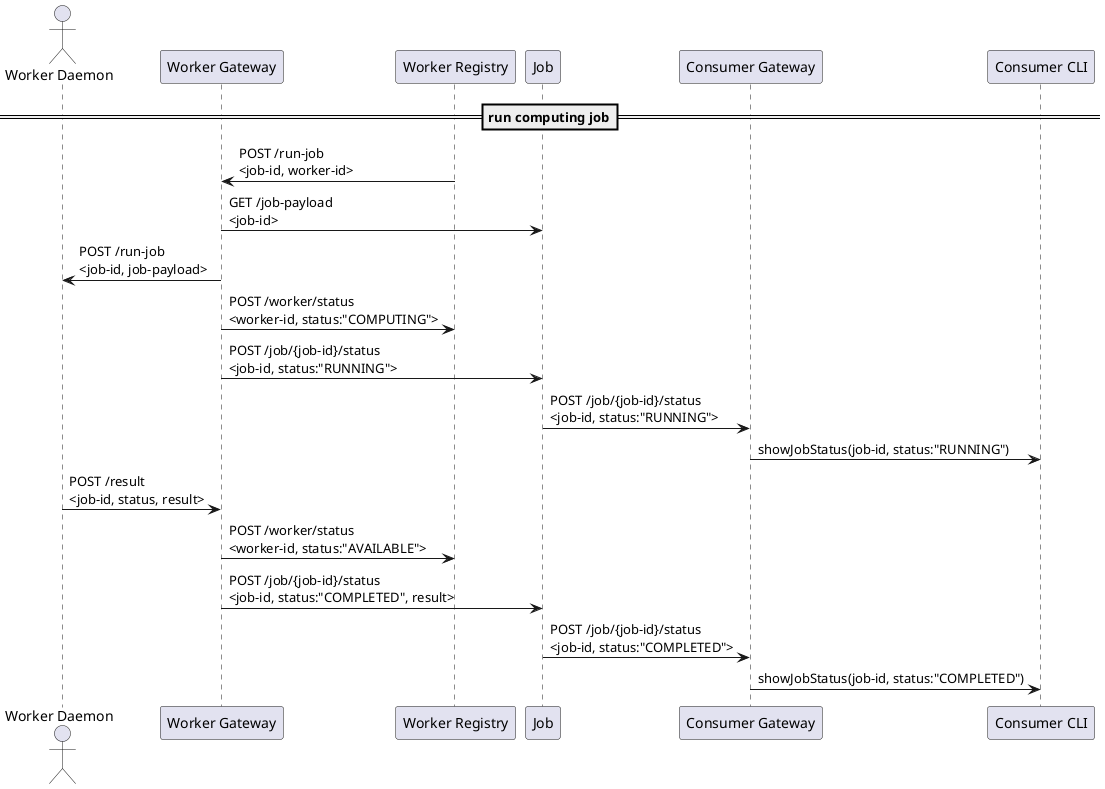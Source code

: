 @startuml run-compute-job
actor "Worker Daemon" as Worker_Daemon
participant "Worker Gateway" as Worker_Gateway
participant "Worker Registry" as Worker_Registry
participant "Job" as Job
participant "Consumer Gateway" as Consumer_Gateway
participant "Consumer CLI" as Consumer_CLI

==run computing job==
Worker_Registry -> Worker_Gateway: POST /run-job\n<job-id, worker-id>
Worker_Gateway -> Job: GET /job-payload\n<job-id>
Worker_Gateway -> Worker_Daemon: POST /run-job\n<job-id, job-payload>
Worker_Gateway -> Worker_Registry: POST /worker/status\n<worker-id, status:"COMPUTING">
Worker_Gateway -> Job: POST /job/{job-id}/status\n<job-id, status:"RUNNING">
Job -> Consumer_Gateway: POST /job/{job-id}/status\n<job-id, status:"RUNNING">
Consumer_Gateway -> Consumer_CLI: showJobStatus(job-id, status:"RUNNING")

Worker_Daemon -> Worker_Gateway: POST /result\n<job-id, status, result>
Worker_Gateway -> Worker_Registry: POST /worker/status\n<worker-id, status:"AVAILABLE">
Worker_Gateway -> Job: POST /job/{job-id}/status\n<job-id, status:"COMPLETED", result>
Job -> Consumer_Gateway: POST /job/{job-id}/status\n<job-id, status:"COMPLETED">
Consumer_Gateway -> Consumer_CLI: showJobStatus(job-id, status:"COMPLETED")
@enduml